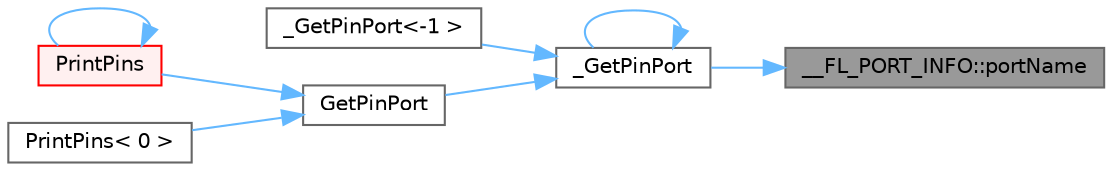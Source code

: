 digraph "__FL_PORT_INFO::portName"
{
 // INTERACTIVE_SVG=YES
 // LATEX_PDF_SIZE
  bgcolor="transparent";
  edge [fontname=Helvetica,fontsize=10,labelfontname=Helvetica,labelfontsize=10];
  node [fontname=Helvetica,fontsize=10,shape=box,height=0.2,width=0.4];
  rankdir="RL";
  Node1 [id="Node000001",label="__FL_PORT_INFO::portName",height=0.2,width=0.4,color="gray40", fillcolor="grey60", style="filled", fontcolor="black",tooltip="Gets the name of the port, as a C-string."];
  Node1 -> Node2 [id="edge1_Node000001_Node000002",dir="back",color="steelblue1",style="solid",tooltip=" "];
  Node2 [id="Node000002",label="_GetPinPort",height=0.2,width=0.4,color="grey40", fillcolor="white", style="filled",URL="$db/d0b/_pintest_8ino_af71431f6db865cbdc9d31833de94da2b.html#af71431f6db865cbdc9d31833de94da2b",tooltip=" "];
  Node2 -> Node2 [id="edge2_Node000002_Node000002",dir="back",color="steelblue1",style="solid",tooltip=" "];
  Node2 -> Node3 [id="edge3_Node000002_Node000003",dir="back",color="steelblue1",style="solid",tooltip=" "];
  Node3 [id="Node000003",label="_GetPinPort\<-1 \>",height=0.2,width=0.4,color="grey40", fillcolor="white", style="filled",URL="$db/d0b/_pintest_8ino_adbaa48088b00ac9732d839fe7645c980.html#adbaa48088b00ac9732d839fe7645c980",tooltip=" "];
  Node2 -> Node4 [id="edge4_Node000002_Node000004",dir="back",color="steelblue1",style="solid",tooltip=" "];
  Node4 [id="Node000004",label="GetPinPort",height=0.2,width=0.4,color="grey40", fillcolor="white", style="filled",URL="$db/d0b/_pintest_8ino_a7089184423e1bbf435e40abb052bbf46.html#a7089184423e1bbf435e40abb052bbf46",tooltip=" "];
  Node4 -> Node5 [id="edge5_Node000004_Node000005",dir="back",color="steelblue1",style="solid",tooltip=" "];
  Node5 [id="Node000005",label="PrintPins",height=0.2,width=0.4,color="red", fillcolor="#FFF0F0", style="filled",URL="$db/d0b/_pintest_8ino_a48b7a70eb06947df8557651eebcb55ee.html#a48b7a70eb06947df8557651eebcb55ee",tooltip=" "];
  Node5 -> Node5 [id="edge6_Node000005_Node000005",dir="back",color="steelblue1",style="solid",tooltip=" "];
  Node4 -> Node7 [id="edge7_Node000004_Node000007",dir="back",color="steelblue1",style="solid",tooltip=" "];
  Node7 [id="Node000007",label="PrintPins\< 0 \>",height=0.2,width=0.4,color="grey40", fillcolor="white", style="filled",URL="$db/d0b/_pintest_8ino_a095bc1ede86fdccb63d047743f7b8780.html#a095bc1ede86fdccb63d047743f7b8780",tooltip=" "];
}
